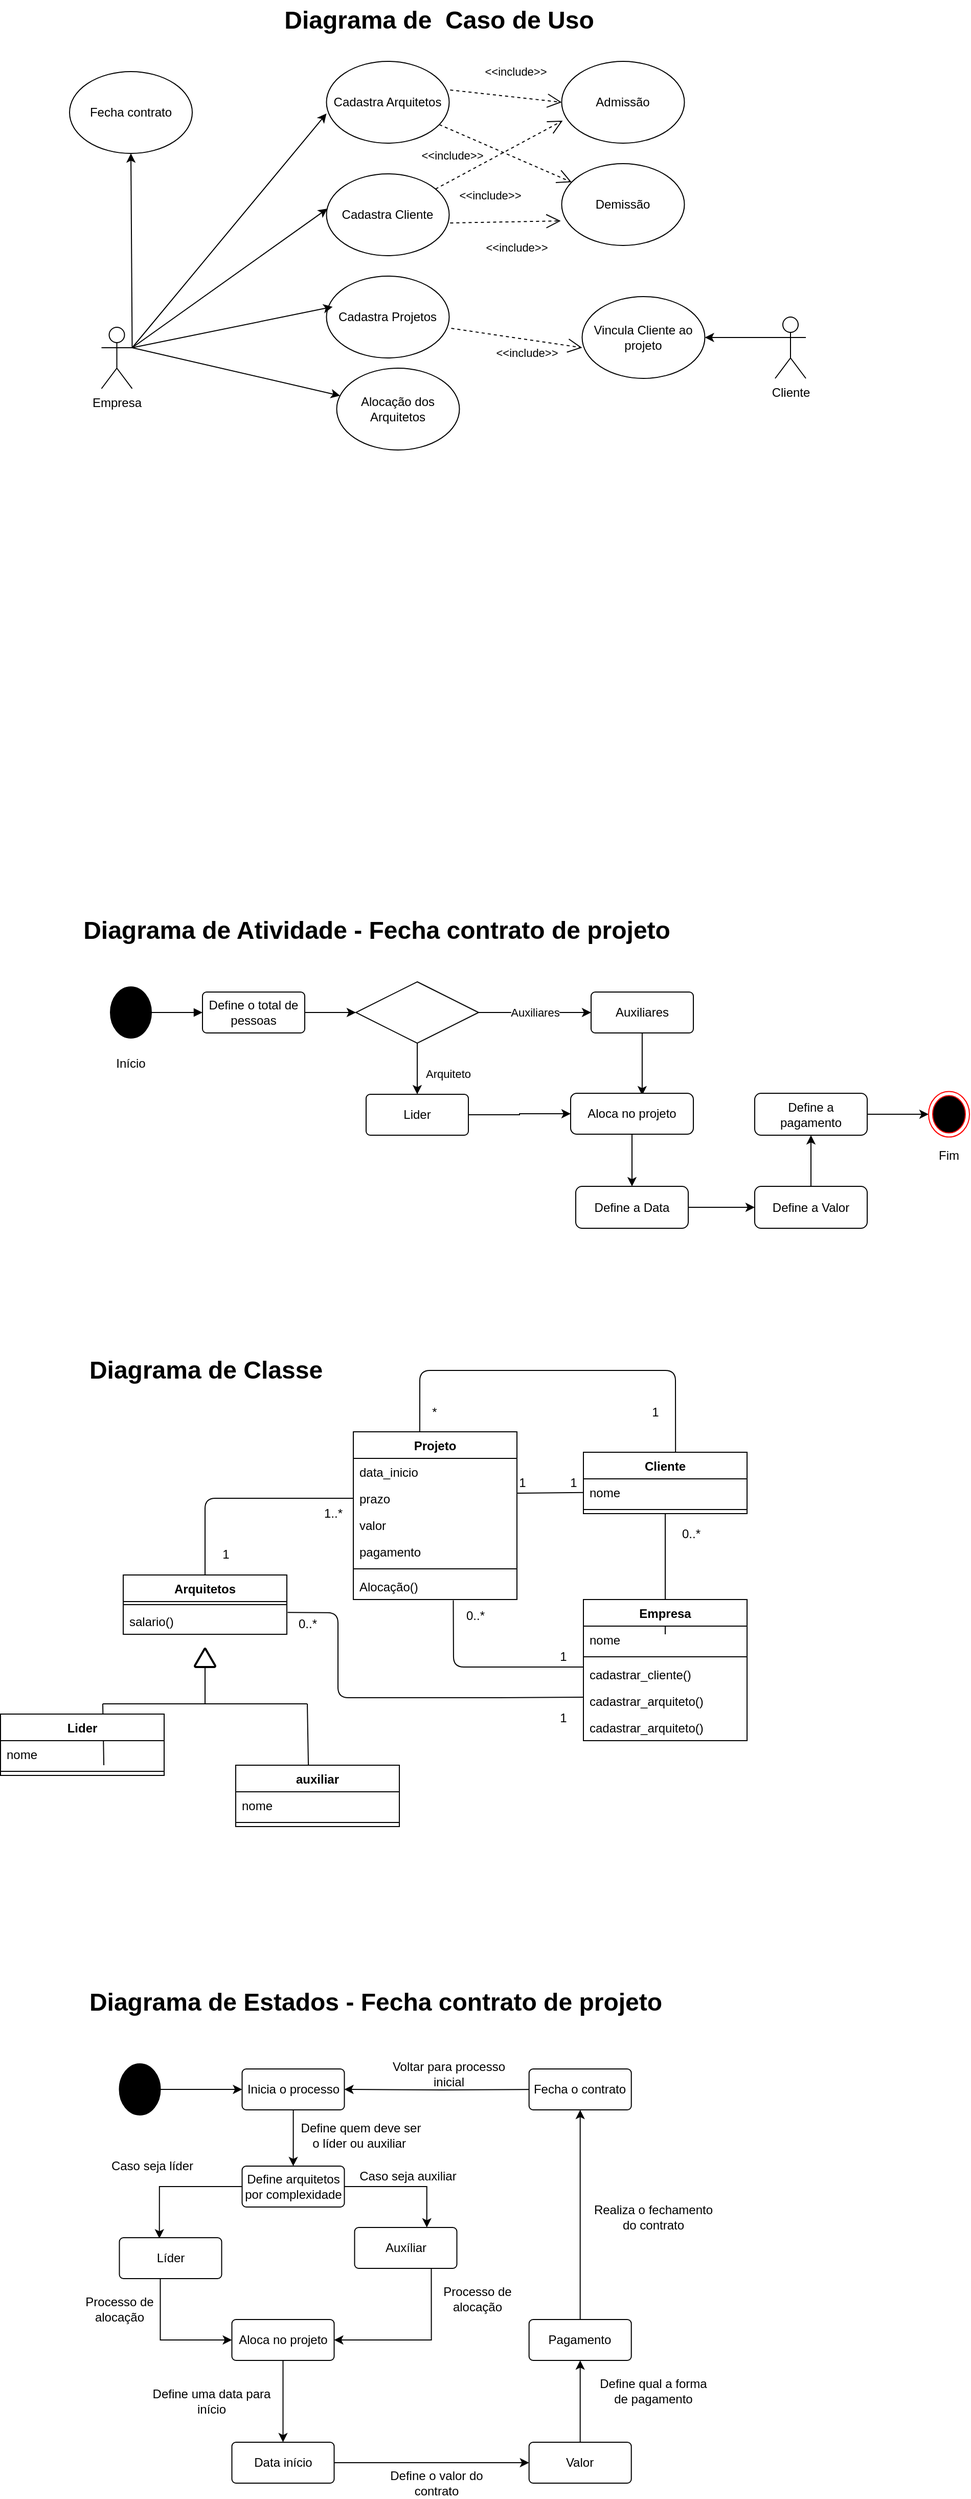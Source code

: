 <mxfile version="13.7.7" type="github">
  <diagram id="7yfuaPFkPIxmF3ERDpuB" name="Page-1">
    <mxGraphModel dx="805" dy="1589" grid="1" gridSize="10" guides="1" tooltips="1" connect="1" arrows="1" fold="1" page="1" pageScale="1" pageWidth="827" pageHeight="1169" math="0" shadow="0">
      <root>
        <mxCell id="0" />
        <mxCell id="1" parent="0" />
        <mxCell id="OQ-tgse1IF2DtPBvfUPW-3" value="Empresa" style="shape=umlActor;verticalLabelPosition=bottom;verticalAlign=top;html=1;outlineConnect=0;" parent="1" vertex="1">
          <mxGeometry x="111.25" y="220" width="30" height="60" as="geometry" />
        </mxCell>
        <mxCell id="YpTb2yDTS_H1-tRBZsGE-2" value="Cadastra Arquitetos" style="ellipse;whiteSpace=wrap;html=1;" parent="1" vertex="1">
          <mxGeometry x="331.25" y="-40" width="120" height="80" as="geometry" />
        </mxCell>
        <mxCell id="nLzH2ek33vE7qJnSyAT2-4" value="Cadastra Cliente" style="ellipse;whiteSpace=wrap;html=1;" parent="1" vertex="1">
          <mxGeometry x="331.25" y="70" width="120" height="80" as="geometry" />
        </mxCell>
        <mxCell id="nLzH2ek33vE7qJnSyAT2-5" value="" style="endArrow=classic;html=1;exitX=1;exitY=0.333;exitDx=0;exitDy=0;exitPerimeter=0;entryX=0.008;entryY=0.425;entryDx=0;entryDy=0;entryPerimeter=0;" parent="1" source="OQ-tgse1IF2DtPBvfUPW-3" target="nLzH2ek33vE7qJnSyAT2-4" edge="1">
          <mxGeometry width="50" height="50" relative="1" as="geometry">
            <mxPoint x="381.25" y="330" as="sourcePoint" />
            <mxPoint x="431.25" y="280" as="targetPoint" />
          </mxGeometry>
        </mxCell>
        <mxCell id="nLzH2ek33vE7qJnSyAT2-6" value="Cadastra Projetos" style="ellipse;whiteSpace=wrap;html=1;" parent="1" vertex="1">
          <mxGeometry x="331.25" y="170" width="120" height="80" as="geometry" />
        </mxCell>
        <mxCell id="BsANQgFrOGwPwV-zjlsd-1" value="" style="endArrow=classic;html=1;entryX=0.05;entryY=0.375;entryDx=0;entryDy=0;entryPerimeter=0;" parent="1" target="nLzH2ek33vE7qJnSyAT2-6" edge="1">
          <mxGeometry width="50" height="50" relative="1" as="geometry">
            <mxPoint x="141.25" y="240" as="sourcePoint" />
            <mxPoint x="316.21" y="244" as="targetPoint" />
          </mxGeometry>
        </mxCell>
        <mxCell id="BsANQgFrOGwPwV-zjlsd-2" value="" style="endArrow=classic;html=1;entryX=0;entryY=0.638;entryDx=0;entryDy=0;entryPerimeter=0;" parent="1" target="YpTb2yDTS_H1-tRBZsGE-2" edge="1">
          <mxGeometry width="50" height="50" relative="1" as="geometry">
            <mxPoint x="141.25" y="240" as="sourcePoint" />
            <mxPoint x="431.25" y="280" as="targetPoint" />
          </mxGeometry>
        </mxCell>
        <mxCell id="BsANQgFrOGwPwV-zjlsd-3" value="Fecha contrato" style="ellipse;whiteSpace=wrap;html=1;" parent="1" vertex="1">
          <mxGeometry x="80" y="-30" width="120" height="80" as="geometry" />
        </mxCell>
        <mxCell id="BsANQgFrOGwPwV-zjlsd-4" value="" style="endArrow=classic;html=1;entryX=0.5;entryY=1;entryDx=0;entryDy=0;" parent="1" target="BsANQgFrOGwPwV-zjlsd-3" edge="1">
          <mxGeometry width="50" height="50" relative="1" as="geometry">
            <mxPoint x="141.25" y="240" as="sourcePoint" />
            <mxPoint x="431.25" y="340" as="targetPoint" />
          </mxGeometry>
        </mxCell>
        <mxCell id="BsANQgFrOGwPwV-zjlsd-6" value="Alocação dos Arquitetos" style="ellipse;whiteSpace=wrap;html=1;" parent="1" vertex="1">
          <mxGeometry x="341.25" y="260" width="120" height="80" as="geometry" />
        </mxCell>
        <mxCell id="BsANQgFrOGwPwV-zjlsd-7" value="" style="endArrow=classic;html=1;" parent="1" target="BsANQgFrOGwPwV-zjlsd-6" edge="1">
          <mxGeometry width="50" height="50" relative="1" as="geometry">
            <mxPoint x="141.25" y="240" as="sourcePoint" />
            <mxPoint x="347.25" y="250" as="targetPoint" />
          </mxGeometry>
        </mxCell>
        <mxCell id="BsANQgFrOGwPwV-zjlsd-9" value="Vincula Cliente ao projeto" style="ellipse;whiteSpace=wrap;html=1;" parent="1" vertex="1">
          <mxGeometry x="581.25" y="190" width="120" height="80" as="geometry" />
        </mxCell>
        <mxCell id="BsANQgFrOGwPwV-zjlsd-17" value="&amp;lt;&amp;lt;include&amp;gt;&amp;gt;" style="endArrow=open;endSize=12;dashed=1;html=1;exitX=1.017;exitY=0.638;exitDx=0;exitDy=0;exitPerimeter=0;" parent="1" source="nLzH2ek33vE7qJnSyAT2-6" edge="1">
          <mxGeometry x="0.186" y="-13" width="160" relative="1" as="geometry">
            <mxPoint x="361.25" y="220" as="sourcePoint" />
            <mxPoint x="581.25" y="240" as="targetPoint" />
            <mxPoint as="offset" />
          </mxGeometry>
        </mxCell>
        <mxCell id="BsANQgFrOGwPwV-zjlsd-18" value="Admissão" style="ellipse;whiteSpace=wrap;html=1;" parent="1" vertex="1">
          <mxGeometry x="561.25" y="-40" width="120" height="80" as="geometry" />
        </mxCell>
        <mxCell id="BsANQgFrOGwPwV-zjlsd-19" value="Demissão" style="ellipse;whiteSpace=wrap;html=1;" parent="1" vertex="1">
          <mxGeometry x="561.25" y="60" width="120" height="80" as="geometry" />
        </mxCell>
        <mxCell id="BsANQgFrOGwPwV-zjlsd-20" value="&amp;lt;&amp;lt;include&amp;gt;&amp;gt;" style="endArrow=open;endSize=12;dashed=1;html=1;exitX=1.008;exitY=0.6;exitDx=0;exitDy=0;exitPerimeter=0;entryX=-0.008;entryY=0.7;entryDx=0;entryDy=0;entryPerimeter=0;" parent="1" source="nLzH2ek33vE7qJnSyAT2-4" target="BsANQgFrOGwPwV-zjlsd-19" edge="1">
          <mxGeometry x="0.183" y="-26" width="160" relative="1" as="geometry">
            <mxPoint x="463.29" y="271.04" as="sourcePoint" />
            <mxPoint x="551.25" y="120" as="targetPoint" />
            <mxPoint y="-1" as="offset" />
          </mxGeometry>
        </mxCell>
        <mxCell id="BsANQgFrOGwPwV-zjlsd-22" value="&amp;lt;&amp;lt;include&amp;gt;&amp;gt;" style="endArrow=open;endSize=12;dashed=1;html=1;exitX=1.008;exitY=0.35;exitDx=0;exitDy=0;exitPerimeter=0;entryX=0;entryY=0.5;entryDx=0;entryDy=0;" parent="1" source="YpTb2yDTS_H1-tRBZsGE-2" target="BsANQgFrOGwPwV-zjlsd-18" edge="1">
          <mxGeometry x="0.118" y="25" width="160" relative="1" as="geometry">
            <mxPoint x="462.21" y="148" as="sourcePoint" />
            <mxPoint x="570.29" y="126" as="targetPoint" />
            <mxPoint as="offset" />
          </mxGeometry>
        </mxCell>
        <mxCell id="BsANQgFrOGwPwV-zjlsd-23" value="&amp;lt;&amp;lt;include&amp;gt;&amp;gt;" style="endArrow=open;endSize=12;dashed=1;html=1;entryX=0.008;entryY=0.725;entryDx=0;entryDy=0;entryPerimeter=0;" parent="1" source="nLzH2ek33vE7qJnSyAT2-4" target="BsANQgFrOGwPwV-zjlsd-18" edge="1">
          <mxGeometry x="-0.374" y="-31" width="160" relative="1" as="geometry">
            <mxPoint x="462.21" y="148" as="sourcePoint" />
            <mxPoint x="570.29" y="126" as="targetPoint" />
            <mxPoint as="offset" />
          </mxGeometry>
        </mxCell>
        <mxCell id="BsANQgFrOGwPwV-zjlsd-24" value="&amp;lt;&amp;lt;include&amp;gt;&amp;gt;" style="endArrow=open;endSize=12;dashed=1;html=1;" parent="1" source="YpTb2yDTS_H1-tRBZsGE-2" target="BsANQgFrOGwPwV-zjlsd-19" edge="1">
          <mxGeometry x="-0.666" y="-23" width="160" relative="1" as="geometry">
            <mxPoint x="452.21" y="-2" as="sourcePoint" />
            <mxPoint x="571.25" y="10" as="targetPoint" />
            <mxPoint as="offset" />
          </mxGeometry>
        </mxCell>
        <mxCell id="8guNKXexJQ4U-WP37phq-1" value="" style="shape=mxgraph.bpmn.shape;html=1;verticalLabelPosition=bottom;labelBackgroundColor=#000;verticalAlign=top;align=center;perimeter=ellipsePerimeter;outlineConnect=0;outline=standard;symbol=general;strokeColor=#000;fillColor=#000000;" parent="1" vertex="1">
          <mxGeometry x="120" y="865" width="40" height="50" as="geometry" />
        </mxCell>
        <mxCell id="8guNKXexJQ4U-WP37phq-3" value="" style="endArrow=block;endFill=1;endSize=6;html=1;exitX=1;exitY=0.5;exitDx=0;exitDy=0;entryX=0;entryY=0.5;entryDx=0;entryDy=0;" parent="1" source="8guNKXexJQ4U-WP37phq-1" target="8guNKXexJQ4U-WP37phq-5" edge="1">
          <mxGeometry width="100" relative="1" as="geometry">
            <mxPoint x="340" y="870" as="sourcePoint" />
            <mxPoint x="240" y="905" as="targetPoint" />
          </mxGeometry>
        </mxCell>
        <mxCell id="8guNKXexJQ4U-WP37phq-4" value="" style="shape=rhombus;perimeter=rhombusPerimeter;whiteSpace=wrap;html=1;align=center;" parent="1" vertex="1">
          <mxGeometry x="360" y="860" width="120" height="60" as="geometry" />
        </mxCell>
        <mxCell id="8guNKXexJQ4U-WP37phq-5" value="Define o total de pessoas" style="rounded=1;arcSize=10;whiteSpace=wrap;html=1;align=center;" parent="1" vertex="1">
          <mxGeometry x="210" y="870" width="100" height="40" as="geometry" />
        </mxCell>
        <mxCell id="8guNKXexJQ4U-WP37phq-9" value="" style="endArrow=classic;html=1;entryX=0;entryY=0.5;entryDx=0;entryDy=0;exitX=1;exitY=0.5;exitDx=0;exitDy=0;" parent="1" source="8guNKXexJQ4U-WP37phq-5" target="8guNKXexJQ4U-WP37phq-4" edge="1">
          <mxGeometry relative="1" as="geometry">
            <mxPoint x="340" y="970" as="sourcePoint" />
            <mxPoint x="440" y="970" as="targetPoint" />
          </mxGeometry>
        </mxCell>
        <mxCell id="8guNKXexJQ4U-WP37phq-11" value="" style="endArrow=classic;html=1;exitX=0.5;exitY=1;exitDx=0;exitDy=0;" parent="1" source="8guNKXexJQ4U-WP37phq-4" target="8guNKXexJQ4U-WP37phq-16" edge="1">
          <mxGeometry relative="1" as="geometry">
            <mxPoint x="540" y="940" as="sourcePoint" />
            <mxPoint x="550" y="1040" as="targetPoint" />
          </mxGeometry>
        </mxCell>
        <mxCell id="8guNKXexJQ4U-WP37phq-12" value="Arquiteto" style="edgeLabel;resizable=0;html=1;align=center;verticalAlign=middle;" parent="8guNKXexJQ4U-WP37phq-11" connectable="0" vertex="1">
          <mxGeometry relative="1" as="geometry">
            <mxPoint x="30" y="5" as="offset" />
          </mxGeometry>
        </mxCell>
        <mxCell id="8guNKXexJQ4U-WP37phq-13" value="" style="endArrow=classic;html=1;exitX=1;exitY=0.5;exitDx=0;exitDy=0;entryX=0;entryY=0.5;entryDx=0;entryDy=0;" parent="1" source="8guNKXexJQ4U-WP37phq-4" target="8guNKXexJQ4U-WP37phq-15" edge="1">
          <mxGeometry relative="1" as="geometry">
            <mxPoint x="340" y="1030" as="sourcePoint" />
            <mxPoint x="700" y="900" as="targetPoint" />
          </mxGeometry>
        </mxCell>
        <mxCell id="8guNKXexJQ4U-WP37phq-14" value="Auxiliares" style="edgeLabel;resizable=0;html=1;align=center;verticalAlign=middle;" parent="8guNKXexJQ4U-WP37phq-13" connectable="0" vertex="1">
          <mxGeometry relative="1" as="geometry" />
        </mxCell>
        <mxCell id="8guNKXexJQ4U-WP37phq-17" style="edgeStyle=orthogonalEdgeStyle;rounded=0;orthogonalLoop=1;jettySize=auto;html=1;entryX=0.583;entryY=0.05;entryDx=0;entryDy=0;entryPerimeter=0;" parent="1" source="8guNKXexJQ4U-WP37phq-15" target="8guNKXexJQ4U-WP37phq-19" edge="1">
          <mxGeometry relative="1" as="geometry">
            <mxPoint x="750" y="1020" as="targetPoint" />
          </mxGeometry>
        </mxCell>
        <mxCell id="8guNKXexJQ4U-WP37phq-15" value="Auxiliares" style="rounded=1;arcSize=10;whiteSpace=wrap;html=1;align=center;" parent="1" vertex="1">
          <mxGeometry x="590" y="870" width="100" height="40" as="geometry" />
        </mxCell>
        <mxCell id="8guNKXexJQ4U-WP37phq-18" style="edgeStyle=orthogonalEdgeStyle;rounded=0;orthogonalLoop=1;jettySize=auto;html=1;" parent="1" source="8guNKXexJQ4U-WP37phq-16" target="8guNKXexJQ4U-WP37phq-19" edge="1">
          <mxGeometry relative="1" as="geometry">
            <mxPoint x="700" y="1060" as="targetPoint" />
          </mxGeometry>
        </mxCell>
        <mxCell id="8guNKXexJQ4U-WP37phq-16" value="Lider" style="rounded=1;arcSize=10;whiteSpace=wrap;html=1;align=center;" parent="1" vertex="1">
          <mxGeometry x="370" y="970" width="100" height="40" as="geometry" />
        </mxCell>
        <mxCell id="8guNKXexJQ4U-WP37phq-21" style="edgeStyle=orthogonalEdgeStyle;rounded=0;orthogonalLoop=1;jettySize=auto;html=1;entryX=0.5;entryY=0;entryDx=0;entryDy=0;" parent="1" source="8guNKXexJQ4U-WP37phq-19" target="8guNKXexJQ4U-WP37phq-22" edge="1">
          <mxGeometry relative="1" as="geometry">
            <mxPoint x="630" y="1060" as="targetPoint" />
          </mxGeometry>
        </mxCell>
        <mxCell id="8guNKXexJQ4U-WP37phq-19" value="Aloca no projeto" style="rounded=1;whiteSpace=wrap;html=1;" parent="1" vertex="1">
          <mxGeometry x="570" y="969" width="120" height="40" as="geometry" />
        </mxCell>
        <mxCell id="8guNKXexJQ4U-WP37phq-24" style="edgeStyle=orthogonalEdgeStyle;rounded=0;orthogonalLoop=1;jettySize=auto;html=1;entryX=0;entryY=0.5;entryDx=0;entryDy=0;" parent="1" source="8guNKXexJQ4U-WP37phq-22" target="8guNKXexJQ4U-WP37phq-25" edge="1">
          <mxGeometry relative="1" as="geometry">
            <mxPoint x="740" y="1080.5" as="targetPoint" />
          </mxGeometry>
        </mxCell>
        <mxCell id="8guNKXexJQ4U-WP37phq-22" value="Define a Data" style="rounded=1;whiteSpace=wrap;html=1;" parent="1" vertex="1">
          <mxGeometry x="575" y="1060" width="110" height="41" as="geometry" />
        </mxCell>
        <mxCell id="8guNKXexJQ4U-WP37phq-27" value="" style="edgeStyle=orthogonalEdgeStyle;rounded=0;orthogonalLoop=1;jettySize=auto;html=1;" parent="1" source="8guNKXexJQ4U-WP37phq-25" target="8guNKXexJQ4U-WP37phq-26" edge="1">
          <mxGeometry relative="1" as="geometry" />
        </mxCell>
        <mxCell id="8guNKXexJQ4U-WP37phq-25" value="Define a Valor" style="rounded=1;whiteSpace=wrap;html=1;" parent="1" vertex="1">
          <mxGeometry x="750" y="1060" width="110" height="41" as="geometry" />
        </mxCell>
        <mxCell id="8guNKXexJQ4U-WP37phq-28" style="edgeStyle=orthogonalEdgeStyle;rounded=0;orthogonalLoop=1;jettySize=auto;html=1;entryX=0;entryY=0.5;entryDx=0;entryDy=0;" parent="1" source="8guNKXexJQ4U-WP37phq-26" target="8guNKXexJQ4U-WP37phq-29" edge="1">
          <mxGeometry relative="1" as="geometry">
            <mxPoint x="950" y="989.5" as="targetPoint" />
          </mxGeometry>
        </mxCell>
        <mxCell id="8guNKXexJQ4U-WP37phq-26" value="Define a pagamento" style="rounded=1;whiteSpace=wrap;html=1;" parent="1" vertex="1">
          <mxGeometry x="750" y="969" width="110" height="41" as="geometry" />
        </mxCell>
        <mxCell id="8guNKXexJQ4U-WP37phq-29" value="" style="ellipse;html=1;shape=endState;fillColor=#000000;strokeColor=#ff0000;" parent="1" vertex="1">
          <mxGeometry x="920" y="967.25" width="40" height="44.5" as="geometry" />
        </mxCell>
        <mxCell id="8guNKXexJQ4U-WP37phq-30" value="Início" style="text;html=1;strokeColor=none;fillColor=none;align=center;verticalAlign=middle;whiteSpace=wrap;rounded=0;" parent="1" vertex="1">
          <mxGeometry x="120" y="930" width="40" height="20" as="geometry" />
        </mxCell>
        <mxCell id="8guNKXexJQ4U-WP37phq-31" value="Fim" style="text;html=1;strokeColor=none;fillColor=none;align=center;verticalAlign=middle;whiteSpace=wrap;rounded=0;" parent="1" vertex="1">
          <mxGeometry x="920" y="1020" width="40" height="20" as="geometry" />
        </mxCell>
        <mxCell id="Xcf428lPId8a72EhN4wo-39" value="" style="endArrow=none;html=1;rounded=0;" parent="1" edge="1">
          <mxGeometry relative="1" as="geometry">
            <mxPoint x="112.5" y="1566" as="sourcePoint" />
            <mxPoint x="312.5" y="1566" as="targetPoint" />
          </mxGeometry>
        </mxCell>
        <mxCell id="Xcf428lPId8a72EhN4wo-40" value="" style="endArrow=none;html=1;rounded=0;exitX=0.444;exitY=0;exitDx=0;exitDy=0;exitPerimeter=0;" parent="1" edge="1">
          <mxGeometry relative="1" as="geometry">
            <mxPoint x="113.54" y="1626" as="sourcePoint" />
            <mxPoint x="112.5" y="1566" as="targetPoint" />
          </mxGeometry>
        </mxCell>
        <mxCell id="Xcf428lPId8a72EhN4wo-42" value="" style="endArrow=none;html=1;rounded=0;exitX=0.444;exitY=0;exitDx=0;exitDy=0;exitPerimeter=0;" parent="1" edge="1">
          <mxGeometry relative="1" as="geometry">
            <mxPoint x="313.54" y="1626" as="sourcePoint" />
            <mxPoint x="312.5" y="1566" as="targetPoint" />
          </mxGeometry>
        </mxCell>
        <mxCell id="Xcf428lPId8a72EhN4wo-43" value="" style="endArrow=none;html=1;rounded=0;" parent="1" edge="1">
          <mxGeometry relative="1" as="geometry">
            <mxPoint x="212.5" y="1566" as="sourcePoint" />
            <mxPoint x="212.5" y="1526" as="targetPoint" />
          </mxGeometry>
        </mxCell>
        <mxCell id="Xcf428lPId8a72EhN4wo-44" value="" style="strokeWidth=2;html=1;shape=mxgraph.flowchart.extract_or_measurement;whiteSpace=wrap;" parent="1" vertex="1">
          <mxGeometry x="202.5" y="1512" width="20" height="18" as="geometry" />
        </mxCell>
        <mxCell id="Xcf428lPId8a72EhN4wo-51" value="1" style="text;html=1;strokeColor=none;fillColor=none;align=center;verticalAlign=middle;whiteSpace=wrap;rounded=0;" parent="1" vertex="1">
          <mxGeometry x="632.5" y="1271" width="40" height="20" as="geometry" />
        </mxCell>
        <mxCell id="Xcf428lPId8a72EhN4wo-52" value="*" style="text;html=1;strokeColor=none;fillColor=none;align=center;verticalAlign=middle;whiteSpace=wrap;rounded=0;" parent="1" vertex="1">
          <mxGeometry x="416.5" y="1271" width="40" height="20" as="geometry" />
        </mxCell>
        <mxCell id="Xcf428lPId8a72EhN4wo-53" value="" style="endArrow=none;html=1;entryX=0.563;entryY=0.023;entryDx=0;entryDy=0;exitX=0.406;exitY=0;exitDx=0;exitDy=0;exitPerimeter=0;entryPerimeter=0;" parent="1" source="Xcf428lPId8a72EhN4wo-14" edge="1">
          <mxGeometry width="50" height="50" relative="1" as="geometry">
            <mxPoint x="362.5" y="1470" as="sourcePoint" />
            <mxPoint x="672.58" y="1321.38" as="targetPoint" />
            <Array as="points">
              <mxPoint x="422.5" y="1240" />
              <mxPoint x="552.5" y="1240" />
              <mxPoint x="672.5" y="1240" />
            </Array>
          </mxGeometry>
        </mxCell>
        <mxCell id="Xcf428lPId8a72EhN4wo-54" value="" style="endArrow=none;html=1;exitX=0.5;exitY=0;exitDx=0;exitDy=0;entryX=0.5;entryY=1;entryDx=0;entryDy=0;" parent="1" edge="1">
          <mxGeometry width="50" height="50" relative="1" as="geometry">
            <mxPoint x="662.5" y="1498" as="sourcePoint" />
            <mxPoint x="662.5" y="1380.0" as="targetPoint" />
          </mxGeometry>
        </mxCell>
        <mxCell id="Xcf428lPId8a72EhN4wo-55" value="1" style="text;html=1;strokeColor=none;fillColor=none;align=center;verticalAlign=middle;whiteSpace=wrap;rounded=0;" parent="1" vertex="1">
          <mxGeometry x="662.5" y="1470" width="40" height="20" as="geometry" />
        </mxCell>
        <mxCell id="Xcf428lPId8a72EhN4wo-56" value="0..*" style="text;html=1;strokeColor=none;fillColor=none;align=center;verticalAlign=middle;whiteSpace=wrap;rounded=0;" parent="1" vertex="1">
          <mxGeometry x="667.5" y="1390" width="40" height="20" as="geometry" />
        </mxCell>
        <mxCell id="Xcf428lPId8a72EhN4wo-57" value="" style="endArrow=none;html=1;exitX=0.5;exitY=0;exitDx=0;exitDy=0;entryX=0;entryY=0.5;entryDx=0;entryDy=0;" parent="1" source="Xcf428lPId8a72EhN4wo-1" target="Xcf428lPId8a72EhN4wo-24" edge="1">
          <mxGeometry width="50" height="50" relative="1" as="geometry">
            <mxPoint x="362.5" y="1470" as="sourcePoint" />
            <mxPoint x="355.5" y="1359" as="targetPoint" />
            <Array as="points">
              <mxPoint x="212.5" y="1365" />
            </Array>
          </mxGeometry>
        </mxCell>
        <mxCell id="Xcf428lPId8a72EhN4wo-58" value="" style="endArrow=none;html=1;entryX=0;entryY=0.5;entryDx=0;entryDy=0;exitX=0.611;exitY=1.03;exitDx=0;exitDy=0;exitPerimeter=0;" parent="1" source="Xcf428lPId8a72EhN4wo-17" edge="1">
          <mxGeometry width="50" height="50" relative="1" as="geometry">
            <mxPoint x="437.5" y="1470" as="sourcePoint" />
            <mxPoint x="582.5" y="1530" as="targetPoint" />
            <Array as="points">
              <mxPoint x="455.5" y="1530" />
            </Array>
          </mxGeometry>
        </mxCell>
        <mxCell id="Xcf428lPId8a72EhN4wo-59" value="" style="endArrow=none;html=1;exitX=1.005;exitY=0.176;exitDx=0;exitDy=0;exitPerimeter=0;entryX=0.002;entryY=0.366;entryDx=0;entryDy=0;entryPerimeter=0;" parent="1" source="Xcf428lPId8a72EhN4wo-4" target="Xcf428lPId8a72EhN4wo-70" edge="1">
          <mxGeometry width="50" height="50" relative="1" as="geometry">
            <mxPoint x="342.5" y="1485" as="sourcePoint" />
            <mxPoint x="643.62" y="1635.87" as="targetPoint" />
            <Array as="points">
              <mxPoint x="342.5" y="1477" />
              <mxPoint x="342.5" y="1560" />
              <mxPoint x="465.5" y="1560" />
              <mxPoint x="510" y="1560" />
            </Array>
          </mxGeometry>
        </mxCell>
        <mxCell id="Xcf428lPId8a72EhN4wo-61" value="1" style="text;html=1;strokeColor=none;fillColor=none;align=center;verticalAlign=middle;whiteSpace=wrap;rounded=0;" parent="1" vertex="1">
          <mxGeometry x="542.5" y="1510" width="40" height="20" as="geometry" />
        </mxCell>
        <mxCell id="Xcf428lPId8a72EhN4wo-62" value="0..*" style="text;html=1;strokeColor=none;fillColor=none;align=center;verticalAlign=middle;whiteSpace=wrap;rounded=0;" parent="1" vertex="1">
          <mxGeometry x="456.5" y="1470" width="40" height="20" as="geometry" />
        </mxCell>
        <mxCell id="Xcf428lPId8a72EhN4wo-63" value="0..*" style="text;html=1;strokeColor=none;fillColor=none;align=center;verticalAlign=middle;whiteSpace=wrap;rounded=0;" parent="1" vertex="1">
          <mxGeometry x="292.5" y="1478" width="40" height="20" as="geometry" />
        </mxCell>
        <mxCell id="Xcf428lPId8a72EhN4wo-64" value="" style="endArrow=none;html=1;exitX=1.001;exitY=0.31;exitDx=0;exitDy=0;exitPerimeter=0;entryX=-0.002;entryY=-0.022;entryDx=0;entryDy=0;entryPerimeter=0;" parent="1" source="Xcf428lPId8a72EhN4wo-24" edge="1">
          <mxGeometry width="50" height="50" relative="1" as="geometry">
            <mxPoint x="362.5" y="1380" as="sourcePoint" />
            <mxPoint x="582.18" y="1359.428" as="targetPoint" />
          </mxGeometry>
        </mxCell>
        <mxCell id="Xcf428lPId8a72EhN4wo-65" value="1" style="text;html=1;strokeColor=none;fillColor=none;align=center;verticalAlign=middle;whiteSpace=wrap;rounded=0;" parent="1" vertex="1">
          <mxGeometry x="502.5" y="1340" width="40" height="20" as="geometry" />
        </mxCell>
        <mxCell id="Xcf428lPId8a72EhN4wo-66" value="1" style="text;html=1;strokeColor=none;fillColor=none;align=center;verticalAlign=middle;whiteSpace=wrap;rounded=0;" parent="1" vertex="1">
          <mxGeometry x="552.5" y="1340" width="40" height="20" as="geometry" />
        </mxCell>
        <mxCell id="Xcf428lPId8a72EhN4wo-67" value="1&lt;span style=&quot;color: rgba(0 , 0 , 0 , 0) ; font-family: monospace ; font-size: 0px&quot;&gt;%3CmxGraphModel%3E%3Croot%3E%3CmxCell%20id%3D%220%22%2F%3E%3CmxCell%20id%3D%221%22%20parent%3D%220%22%2F%3E%3CmxCell%20id%3D%222%22%20value%3D%22*%22%20style%3D%22text%3Bhtml%3D1%3BstrokeColor%3Dnone%3BfillColor%3Dnone%3Balign%3Dcenter%3BverticalAlign%3Dmiddle%3BwhiteSpace%3Dwrap%3Brounded%3D0%3B%22%20vertex%3D%221%22%20parent%3D%221%22%3E%3CmxGeometry%20x%3D%22270%22%20y%3D%221398%22%20width%3D%2240%22%20height%3D%2220%22%20as%3D%22geometry%22%2F%3E%3C%2FmxCell%3E%3C%2Froot%3E%3C%2FmxGraphModel%3E&lt;/span&gt;" style="text;html=1;strokeColor=none;fillColor=none;align=center;verticalAlign=middle;whiteSpace=wrap;rounded=0;" parent="1" vertex="1">
          <mxGeometry x="212.5" y="1410" width="40" height="20" as="geometry" />
        </mxCell>
        <mxCell id="Xcf428lPId8a72EhN4wo-68" value="1..*" style="text;html=1;strokeColor=none;fillColor=none;align=center;verticalAlign=middle;whiteSpace=wrap;rounded=0;" parent="1" vertex="1">
          <mxGeometry x="317.5" y="1370" width="40" height="20" as="geometry" />
        </mxCell>
        <mxCell id="Xcf428lPId8a72EhN4wo-72" value="1" style="text;html=1;strokeColor=none;fillColor=none;align=center;verticalAlign=middle;whiteSpace=wrap;rounded=0;" parent="1" vertex="1">
          <mxGeometry x="542.5" y="1570" width="40" height="20" as="geometry" />
        </mxCell>
        <mxCell id="Xcf428lPId8a72EhN4wo-75" style="edgeStyle=orthogonalEdgeStyle;rounded=0;orthogonalLoop=1;jettySize=auto;html=1;" parent="1" source="Xcf428lPId8a72EhN4wo-74" edge="1">
          <mxGeometry relative="1" as="geometry">
            <mxPoint x="248.75" y="1943" as="targetPoint" />
          </mxGeometry>
        </mxCell>
        <mxCell id="Xcf428lPId8a72EhN4wo-74" value="" style="shape=mxgraph.bpmn.shape;html=1;verticalLabelPosition=bottom;labelBackgroundColor=#000;verticalAlign=top;align=center;perimeter=ellipsePerimeter;outlineConnect=0;outline=standard;symbol=general;strokeColor=#000;fillColor=#000000;" parent="1" vertex="1">
          <mxGeometry x="128.75" y="1918" width="40" height="50" as="geometry" />
        </mxCell>
        <mxCell id="Xcf428lPId8a72EhN4wo-77" style="edgeStyle=orthogonalEdgeStyle;rounded=0;orthogonalLoop=1;jettySize=auto;html=1;" parent="1" source="Xcf428lPId8a72EhN4wo-76" edge="1">
          <mxGeometry relative="1" as="geometry">
            <mxPoint x="298.75" y="2018" as="targetPoint" />
          </mxGeometry>
        </mxCell>
        <mxCell id="Xcf428lPId8a72EhN4wo-76" value="Inicia o processo" style="rounded=1;arcSize=10;whiteSpace=wrap;html=1;align=center;" parent="1" vertex="1">
          <mxGeometry x="248.75" y="1923" width="100" height="40" as="geometry" />
        </mxCell>
        <mxCell id="Xcf428lPId8a72EhN4wo-79" style="edgeStyle=orthogonalEdgeStyle;rounded=0;orthogonalLoop=1;jettySize=auto;html=1;" parent="1" source="Xcf428lPId8a72EhN4wo-78" target="Xcf428lPId8a72EhN4wo-83" edge="1">
          <mxGeometry relative="1" as="geometry">
            <mxPoint x="428.75" y="2038" as="targetPoint" />
            <Array as="points">
              <mxPoint x="429.34" y="2038" />
            </Array>
          </mxGeometry>
        </mxCell>
        <mxCell id="Xcf428lPId8a72EhN4wo-80" style="edgeStyle=orthogonalEdgeStyle;rounded=0;orthogonalLoop=1;jettySize=auto;html=1;entryX=0.391;entryY=0.018;entryDx=0;entryDy=0;entryPerimeter=0;" parent="1" source="Xcf428lPId8a72EhN4wo-78" target="Xcf428lPId8a72EhN4wo-81" edge="1">
          <mxGeometry relative="1" as="geometry">
            <mxPoint x="178.75" y="2038" as="targetPoint" />
          </mxGeometry>
        </mxCell>
        <mxCell id="Xcf428lPId8a72EhN4wo-26" value="Lider" style="swimlane;fontStyle=1;align=center;verticalAlign=top;childLayout=stackLayout;horizontal=1;startSize=26;horizontalStack=0;resizeParent=1;resizeParentMax=0;resizeLast=0;collapsible=1;marginBottom=0;" parent="1" vertex="1">
          <mxGeometry x="12.5" y="1576" width="160" height="60" as="geometry" />
        </mxCell>
        <mxCell id="Xcf428lPId8a72EhN4wo-34" value="nome" style="text;strokeColor=none;fillColor=none;align=left;verticalAlign=top;spacingLeft=4;spacingRight=4;overflow=hidden;rotatable=0;points=[[0,0.5],[1,0.5]];portConstraint=eastwest;" parent="Xcf428lPId8a72EhN4wo-26" vertex="1">
          <mxGeometry y="26" width="160" height="26" as="geometry" />
        </mxCell>
        <mxCell id="Xcf428lPId8a72EhN4wo-28" value="" style="line;strokeWidth=1;fillColor=none;align=left;verticalAlign=middle;spacingTop=-1;spacingLeft=3;spacingRight=3;rotatable=0;labelPosition=right;points=[];portConstraint=eastwest;" parent="Xcf428lPId8a72EhN4wo-26" vertex="1">
          <mxGeometry y="52" width="160" height="8" as="geometry" />
        </mxCell>
        <mxCell id="Xcf428lPId8a72EhN4wo-30" value="auxiliar" style="swimlane;fontStyle=1;align=center;verticalAlign=top;childLayout=stackLayout;horizontal=1;startSize=26;horizontalStack=0;resizeParent=1;resizeParentMax=0;resizeLast=0;collapsible=1;marginBottom=0;" parent="1" vertex="1">
          <mxGeometry x="242.5" y="1626" width="160" height="60" as="geometry" />
        </mxCell>
        <mxCell id="Xcf428lPId8a72EhN4wo-35" value="nome" style="text;strokeColor=none;fillColor=none;align=left;verticalAlign=top;spacingLeft=4;spacingRight=4;overflow=hidden;rotatable=0;points=[[0,0.5],[1,0.5]];portConstraint=eastwest;" parent="Xcf428lPId8a72EhN4wo-30" vertex="1">
          <mxGeometry y="26" width="160" height="26" as="geometry" />
        </mxCell>
        <mxCell id="Xcf428lPId8a72EhN4wo-32" value="" style="line;strokeWidth=1;fillColor=none;align=left;verticalAlign=middle;spacingTop=-1;spacingLeft=3;spacingRight=3;rotatable=0;labelPosition=right;points=[];portConstraint=eastwest;" parent="Xcf428lPId8a72EhN4wo-30" vertex="1">
          <mxGeometry y="52" width="160" height="8" as="geometry" />
        </mxCell>
        <mxCell id="Xcf428lPId8a72EhN4wo-1" value="Arquitetos" style="swimlane;fontStyle=1;align=center;verticalAlign=top;childLayout=stackLayout;horizontal=1;startSize=26;horizontalStack=0;resizeParent=1;resizeParentMax=0;resizeLast=0;collapsible=1;marginBottom=0;" parent="1" vertex="1">
          <mxGeometry x="132.5" y="1440" width="160" height="58" as="geometry" />
        </mxCell>
        <mxCell id="Xcf428lPId8a72EhN4wo-22" value="" style="line;strokeWidth=1;fillColor=none;align=left;verticalAlign=middle;spacingTop=-1;spacingLeft=3;spacingRight=3;rotatable=0;labelPosition=right;points=[];portConstraint=eastwest;" parent="Xcf428lPId8a72EhN4wo-1" vertex="1">
          <mxGeometry y="26" width="160" height="6" as="geometry" />
        </mxCell>
        <mxCell id="Xcf428lPId8a72EhN4wo-4" value="salario()" style="text;strokeColor=none;fillColor=none;align=left;verticalAlign=top;spacingLeft=4;spacingRight=4;overflow=hidden;rotatable=0;points=[[0,0.5],[1,0.5]];portConstraint=eastwest;" parent="Xcf428lPId8a72EhN4wo-1" vertex="1">
          <mxGeometry y="32" width="160" height="26" as="geometry" />
        </mxCell>
        <mxCell id="Xcf428lPId8a72EhN4wo-14" value="Projeto" style="swimlane;fontStyle=1;align=center;verticalAlign=top;childLayout=stackLayout;horizontal=1;startSize=26;horizontalStack=0;resizeParent=1;resizeParentMax=0;resizeLast=0;collapsible=1;marginBottom=0;" parent="1" vertex="1">
          <mxGeometry x="357.5" y="1300" width="160" height="164" as="geometry" />
        </mxCell>
        <mxCell id="Xcf428lPId8a72EhN4wo-23" value="data_inicio&#xa;" style="text;strokeColor=none;fillColor=none;align=left;verticalAlign=top;spacingLeft=4;spacingRight=4;overflow=hidden;rotatable=0;points=[[0,0.5],[1,0.5]];portConstraint=eastwest;" parent="Xcf428lPId8a72EhN4wo-14" vertex="1">
          <mxGeometry y="26" width="160" height="26" as="geometry" />
        </mxCell>
        <mxCell id="Xcf428lPId8a72EhN4wo-24" value="prazo" style="text;strokeColor=none;fillColor=none;align=left;verticalAlign=top;spacingLeft=4;spacingRight=4;overflow=hidden;rotatable=0;points=[[0,0.5],[1,0.5]];portConstraint=eastwest;" parent="Xcf428lPId8a72EhN4wo-14" vertex="1">
          <mxGeometry y="52" width="160" height="26" as="geometry" />
        </mxCell>
        <mxCell id="Xcf428lPId8a72EhN4wo-25" value="valor" style="text;strokeColor=none;fillColor=none;align=left;verticalAlign=top;spacingLeft=4;spacingRight=4;overflow=hidden;rotatable=0;points=[[0,0.5],[1,0.5]];portConstraint=eastwest;" parent="Xcf428lPId8a72EhN4wo-14" vertex="1">
          <mxGeometry y="78" width="160" height="26" as="geometry" />
        </mxCell>
        <mxCell id="Xcf428lPId8a72EhN4wo-15" value="pagamento" style="text;strokeColor=none;fillColor=none;align=left;verticalAlign=top;spacingLeft=4;spacingRight=4;overflow=hidden;rotatable=0;points=[[0,0.5],[1,0.5]];portConstraint=eastwest;" parent="Xcf428lPId8a72EhN4wo-14" vertex="1">
          <mxGeometry y="104" width="160" height="26" as="geometry" />
        </mxCell>
        <mxCell id="Xcf428lPId8a72EhN4wo-16" value="" style="line;strokeWidth=1;fillColor=none;align=left;verticalAlign=middle;spacingTop=-1;spacingLeft=3;spacingRight=3;rotatable=0;labelPosition=right;points=[];portConstraint=eastwest;" parent="Xcf428lPId8a72EhN4wo-14" vertex="1">
          <mxGeometry y="130" width="160" height="8" as="geometry" />
        </mxCell>
        <mxCell id="Xcf428lPId8a72EhN4wo-17" value="Alocação()" style="text;strokeColor=none;fillColor=none;align=left;verticalAlign=top;spacingLeft=4;spacingRight=4;overflow=hidden;rotatable=0;points=[[0,0.5],[1,0.5]];portConstraint=eastwest;" parent="Xcf428lPId8a72EhN4wo-14" vertex="1">
          <mxGeometry y="138" width="160" height="26" as="geometry" />
        </mxCell>
        <mxCell id="Xcf428lPId8a72EhN4wo-78" value="Define arquitetos por complexidade" style="rounded=1;arcSize=10;whiteSpace=wrap;html=1;align=center;" parent="1" vertex="1">
          <mxGeometry x="248.75" y="2018" width="100" height="40" as="geometry" />
        </mxCell>
        <mxCell id="Xcf428lPId8a72EhN4wo-85" style="edgeStyle=orthogonalEdgeStyle;rounded=0;orthogonalLoop=1;jettySize=auto;html=1;entryX=0;entryY=0.5;entryDx=0;entryDy=0;" parent="1" source="Xcf428lPId8a72EhN4wo-81" target="Xcf428lPId8a72EhN4wo-84" edge="1">
          <mxGeometry relative="1" as="geometry">
            <Array as="points">
              <mxPoint x="168.75" y="2188" />
            </Array>
          </mxGeometry>
        </mxCell>
        <mxCell id="Xcf428lPId8a72EhN4wo-6" value="Cliente" style="swimlane;fontStyle=1;align=center;verticalAlign=top;childLayout=stackLayout;horizontal=1;startSize=26;horizontalStack=0;resizeParent=1;resizeParentMax=0;resizeLast=0;collapsible=1;marginBottom=0;" parent="1" vertex="1">
          <mxGeometry x="582.5" y="1320" width="160" height="60" as="geometry" />
        </mxCell>
        <mxCell id="Xcf428lPId8a72EhN4wo-7" value="nome" style="text;strokeColor=none;fillColor=none;align=left;verticalAlign=top;spacingLeft=4;spacingRight=4;overflow=hidden;rotatable=0;points=[[0,0.5],[1,0.5]];portConstraint=eastwest;" parent="Xcf428lPId8a72EhN4wo-6" vertex="1">
          <mxGeometry y="26" width="160" height="26" as="geometry" />
        </mxCell>
        <mxCell id="Xcf428lPId8a72EhN4wo-8" value="" style="line;strokeWidth=1;fillColor=none;align=left;verticalAlign=middle;spacingTop=-1;spacingLeft=3;spacingRight=3;rotatable=0;labelPosition=right;points=[];portConstraint=eastwest;" parent="Xcf428lPId8a72EhN4wo-6" vertex="1">
          <mxGeometry y="52" width="160" height="8" as="geometry" />
        </mxCell>
        <mxCell id="Xcf428lPId8a72EhN4wo-81" value="Líder" style="rounded=1;arcSize=10;whiteSpace=wrap;html=1;align=center;" parent="1" vertex="1">
          <mxGeometry x="128.75" y="2088" width="100" height="40" as="geometry" />
        </mxCell>
        <mxCell id="Xcf428lPId8a72EhN4wo-87" style="edgeStyle=orthogonalEdgeStyle;rounded=0;orthogonalLoop=1;jettySize=auto;html=1;entryX=1;entryY=0.5;entryDx=0;entryDy=0;exitX=0.75;exitY=1;exitDx=0;exitDy=0;" parent="1" source="Xcf428lPId8a72EhN4wo-83" target="Xcf428lPId8a72EhN4wo-84" edge="1">
          <mxGeometry relative="1" as="geometry" />
        </mxCell>
        <mxCell id="Xcf428lPId8a72EhN4wo-83" value="Auxíliar" style="rounded=1;arcSize=10;whiteSpace=wrap;html=1;align=center;" parent="1" vertex="1">
          <mxGeometry x="358.75" y="2078" width="100" height="40" as="geometry" />
        </mxCell>
        <mxCell id="Xcf428lPId8a72EhN4wo-90" value="" style="edgeStyle=orthogonalEdgeStyle;rounded=0;orthogonalLoop=1;jettySize=auto;html=1;" parent="1" source="Xcf428lPId8a72EhN4wo-84" target="Xcf428lPId8a72EhN4wo-88" edge="1">
          <mxGeometry relative="1" as="geometry" />
        </mxCell>
        <mxCell id="Xcf428lPId8a72EhN4wo-84" value="Aloca no projeto" style="rounded=1;arcSize=10;whiteSpace=wrap;html=1;align=center;" parent="1" vertex="1">
          <mxGeometry x="238.75" y="2168" width="100" height="40" as="geometry" />
        </mxCell>
        <mxCell id="Xcf428lPId8a72EhN4wo-93" value="" style="edgeStyle=orthogonalEdgeStyle;rounded=0;orthogonalLoop=1;jettySize=auto;html=1;" parent="1" source="Xcf428lPId8a72EhN4wo-88" target="Xcf428lPId8a72EhN4wo-91" edge="1">
          <mxGeometry relative="1" as="geometry" />
        </mxCell>
        <mxCell id="Xcf428lPId8a72EhN4wo-10" value="Empresa" style="swimlane;fontStyle=1;align=center;verticalAlign=top;childLayout=stackLayout;horizontal=1;startSize=26;horizontalStack=0;resizeParent=1;resizeParentMax=0;resizeLast=0;collapsible=1;marginBottom=0;" parent="1" vertex="1">
          <mxGeometry x="582.5" y="1464" width="160" height="138" as="geometry" />
        </mxCell>
        <mxCell id="Xcf428lPId8a72EhN4wo-11" value="nome" style="text;strokeColor=none;fillColor=none;align=left;verticalAlign=top;spacingLeft=4;spacingRight=4;overflow=hidden;rotatable=0;points=[[0,0.5],[1,0.5]];portConstraint=eastwest;" parent="Xcf428lPId8a72EhN4wo-10" vertex="1">
          <mxGeometry y="26" width="160" height="26" as="geometry" />
        </mxCell>
        <mxCell id="Xcf428lPId8a72EhN4wo-12" value="" style="line;strokeWidth=1;fillColor=none;align=left;verticalAlign=middle;spacingTop=-1;spacingLeft=3;spacingRight=3;rotatable=0;labelPosition=right;points=[];portConstraint=eastwest;" parent="Xcf428lPId8a72EhN4wo-10" vertex="1">
          <mxGeometry y="52" width="160" height="8" as="geometry" />
        </mxCell>
        <mxCell id="Xcf428lPId8a72EhN4wo-71" value="cadastrar_cliente()" style="text;strokeColor=none;fillColor=none;align=left;verticalAlign=top;spacingLeft=4;spacingRight=4;overflow=hidden;rotatable=0;points=[[0,0.5],[1,0.5]];portConstraint=eastwest;" parent="Xcf428lPId8a72EhN4wo-10" vertex="1">
          <mxGeometry y="60" width="160" height="26" as="geometry" />
        </mxCell>
        <mxCell id="Xcf428lPId8a72EhN4wo-70" value="cadastrar_arquiteto()" style="text;strokeColor=none;fillColor=none;align=left;verticalAlign=top;spacingLeft=4;spacingRight=4;overflow=hidden;rotatable=0;points=[[0,0.5],[1,0.5]];portConstraint=eastwest;" parent="Xcf428lPId8a72EhN4wo-10" vertex="1">
          <mxGeometry y="86" width="160" height="26" as="geometry" />
        </mxCell>
        <mxCell id="Xcf428lPId8a72EhN4wo-13" value="cadastrar_arquiteto()" style="text;strokeColor=none;fillColor=none;align=left;verticalAlign=top;spacingLeft=4;spacingRight=4;overflow=hidden;rotatable=0;points=[[0,0.5],[1,0.5]];portConstraint=eastwest;" parent="Xcf428lPId8a72EhN4wo-10" vertex="1">
          <mxGeometry y="112" width="160" height="26" as="geometry" />
        </mxCell>
        <mxCell id="Xcf428lPId8a72EhN4wo-88" value="Data início" style="rounded=1;arcSize=10;whiteSpace=wrap;html=1;align=center;" parent="1" vertex="1">
          <mxGeometry x="238.75" y="2288" width="100" height="40" as="geometry" />
        </mxCell>
        <mxCell id="Xcf428lPId8a72EhN4wo-95" value="" style="edgeStyle=orthogonalEdgeStyle;rounded=0;orthogonalLoop=1;jettySize=auto;html=1;entryX=0.5;entryY=1;entryDx=0;entryDy=0;" parent="1" source="Xcf428lPId8a72EhN4wo-91" target="Xcf428lPId8a72EhN4wo-94" edge="1">
          <mxGeometry relative="1" as="geometry">
            <mxPoint x="548.75" y="2268" as="targetPoint" />
          </mxGeometry>
        </mxCell>
        <mxCell id="Xcf428lPId8a72EhN4wo-91" value="Valor" style="rounded=1;arcSize=10;whiteSpace=wrap;html=1;align=center;" parent="1" vertex="1">
          <mxGeometry x="529.34" y="2288" width="100" height="40" as="geometry" />
        </mxCell>
        <mxCell id="Xcf428lPId8a72EhN4wo-100" style="edgeStyle=orthogonalEdgeStyle;rounded=0;orthogonalLoop=1;jettySize=auto;html=1;entryX=0.5;entryY=1;entryDx=0;entryDy=0;" parent="1" source="Xcf428lPId8a72EhN4wo-94" target="Xcf428lPId8a72EhN4wo-97" edge="1">
          <mxGeometry relative="1" as="geometry" />
        </mxCell>
        <mxCell id="Xcf428lPId8a72EhN4wo-94" value="Pagamento" style="rounded=1;arcSize=10;whiteSpace=wrap;html=1;align=center;" parent="1" vertex="1">
          <mxGeometry x="529.34" y="2168" width="100" height="40" as="geometry" />
        </mxCell>
        <mxCell id="Xcf428lPId8a72EhN4wo-98" style="edgeStyle=orthogonalEdgeStyle;rounded=0;orthogonalLoop=1;jettySize=auto;html=1;entryX=1;entryY=0.5;entryDx=0;entryDy=0;" parent="1" target="Xcf428lPId8a72EhN4wo-76" edge="1">
          <mxGeometry relative="1" as="geometry">
            <mxPoint x="538.75" y="1943" as="sourcePoint" />
          </mxGeometry>
        </mxCell>
        <mxCell id="Xcf428lPId8a72EhN4wo-97" value="Fecha o contrato" style="rounded=1;arcSize=10;whiteSpace=wrap;html=1;align=center;" parent="1" vertex="1">
          <mxGeometry x="529.34" y="1923" width="100" height="40" as="geometry" />
        </mxCell>
        <mxCell id="Xcf428lPId8a72EhN4wo-99" value="Diagrama de Estados - Fecha contrato de projeto" style="text;strokeColor=none;fillColor=none;html=1;fontSize=24;fontStyle=1;verticalAlign=middle;align=center;" parent="1" vertex="1">
          <mxGeometry x="328.75" y="1838" width="100" height="40" as="geometry" />
        </mxCell>
        <mxCell id="Xcf428lPId8a72EhN4wo-102" value="Diagrama de Classe" style="text;strokeColor=none;fillColor=none;html=1;fontSize=24;fontStyle=1;verticalAlign=middle;align=center;" parent="1" vertex="1">
          <mxGeometry x="162.5" y="1220" width="100" height="40" as="geometry" />
        </mxCell>
        <mxCell id="Xcf428lPId8a72EhN4wo-104" value="Diagrama de Atividade - Fecha contrato de projeto" style="text;strokeColor=none;fillColor=none;html=1;fontSize=24;fontStyle=1;verticalAlign=middle;align=center;" parent="1" vertex="1">
          <mxGeometry x="330" y="790" width="100" height="40" as="geometry" />
        </mxCell>
        <mxCell id="Xcf428lPId8a72EhN4wo-105" value="Define quem deve ser o líder ou auxiliar&amp;nbsp;" style="text;html=1;strokeColor=none;fillColor=none;align=center;verticalAlign=middle;whiteSpace=wrap;rounded=0;" parent="1" vertex="1">
          <mxGeometry x="305.25" y="1978" width="120" height="20" as="geometry" />
        </mxCell>
        <mxCell id="Xcf428lPId8a72EhN4wo-106" value="Caso seja líder" style="text;html=1;strokeColor=none;fillColor=none;align=center;verticalAlign=middle;whiteSpace=wrap;rounded=0;" parent="1" vertex="1">
          <mxGeometry x="101.25" y="2008" width="120" height="20" as="geometry" />
        </mxCell>
        <mxCell id="Xcf428lPId8a72EhN4wo-107" value="Caso seja auxiliar" style="text;html=1;strokeColor=none;fillColor=none;align=center;verticalAlign=middle;whiteSpace=wrap;rounded=0;" parent="1" vertex="1">
          <mxGeometry x="351.25" y="2018" width="120" height="20" as="geometry" />
        </mxCell>
        <mxCell id="Xcf428lPId8a72EhN4wo-108" value="Processo de alocação" style="text;html=1;strokeColor=none;fillColor=none;align=center;verticalAlign=middle;whiteSpace=wrap;rounded=0;" parent="1" vertex="1">
          <mxGeometry x="68.75" y="2148" width="120" height="20" as="geometry" />
        </mxCell>
        <mxCell id="Xcf428lPId8a72EhN4wo-109" value="Processo de alocação" style="text;html=1;strokeColor=none;fillColor=none;align=center;verticalAlign=middle;whiteSpace=wrap;rounded=0;" parent="1" vertex="1">
          <mxGeometry x="418.75" y="2138" width="120" height="20" as="geometry" />
        </mxCell>
        <mxCell id="Xcf428lPId8a72EhN4wo-110" value="Define uma data para início" style="text;html=1;strokeColor=none;fillColor=none;align=center;verticalAlign=middle;whiteSpace=wrap;rounded=0;" parent="1" vertex="1">
          <mxGeometry x="158.75" y="2238" width="120" height="20" as="geometry" />
        </mxCell>
        <mxCell id="Xcf428lPId8a72EhN4wo-111" value="Define o valor do contrato" style="text;html=1;strokeColor=none;fillColor=none;align=center;verticalAlign=middle;whiteSpace=wrap;rounded=0;" parent="1" vertex="1">
          <mxGeometry x="378.75" y="2318" width="120" height="20" as="geometry" />
        </mxCell>
        <mxCell id="Xcf428lPId8a72EhN4wo-112" value="Define qual a forma de pagamento" style="text;html=1;strokeColor=none;fillColor=none;align=center;verticalAlign=middle;whiteSpace=wrap;rounded=0;" parent="1" vertex="1">
          <mxGeometry x="591.25" y="2228" width="120" height="20" as="geometry" />
        </mxCell>
        <mxCell id="Xcf428lPId8a72EhN4wo-113" value="Realiza o fechamento do contrato" style="text;html=1;strokeColor=none;fillColor=none;align=center;verticalAlign=middle;whiteSpace=wrap;rounded=0;" parent="1" vertex="1">
          <mxGeometry x="591.25" y="2058" width="120" height="20" as="geometry" />
        </mxCell>
        <mxCell id="Xcf428lPId8a72EhN4wo-114" value="Voltar para processo inicial" style="text;html=1;strokeColor=none;fillColor=none;align=center;verticalAlign=middle;whiteSpace=wrap;rounded=0;" parent="1" vertex="1">
          <mxGeometry x="391.25" y="1918" width="120" height="20" as="geometry" />
        </mxCell>
        <mxCell id="Xcf428lPId8a72EhN4wo-115" value="Diagrama de&amp;nbsp; Caso de Uso" style="text;strokeColor=none;fillColor=none;html=1;fontSize=24;fontStyle=1;verticalAlign=middle;align=center;" parent="1" vertex="1">
          <mxGeometry x="391.25" y="-100" width="100" height="40" as="geometry" />
        </mxCell>
        <mxCell id="cr6P_i1COTaVzDRGBvah-4" style="edgeStyle=orthogonalEdgeStyle;rounded=0;orthogonalLoop=1;jettySize=auto;html=1;" edge="1" parent="1" source="cr6P_i1COTaVzDRGBvah-1" target="BsANQgFrOGwPwV-zjlsd-9">
          <mxGeometry relative="1" as="geometry">
            <Array as="points">
              <mxPoint x="750" y="230" />
              <mxPoint x="750" y="230" />
            </Array>
          </mxGeometry>
        </mxCell>
        <mxCell id="cr6P_i1COTaVzDRGBvah-1" value="Cliente" style="shape=umlActor;verticalLabelPosition=bottom;verticalAlign=top;html=1;outlineConnect=0;" vertex="1" parent="1">
          <mxGeometry x="770" y="210" width="30" height="60" as="geometry" />
        </mxCell>
      </root>
    </mxGraphModel>
  </diagram>
</mxfile>
